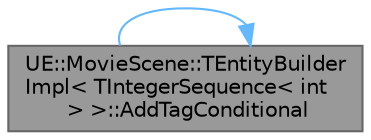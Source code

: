 digraph "UE::MovieScene::TEntityBuilderImpl&lt; TIntegerSequence&lt; int &gt; &gt;::AddTagConditional"
{
 // INTERACTIVE_SVG=YES
 // LATEX_PDF_SIZE
  bgcolor="transparent";
  edge [fontname=Helvetica,fontsize=10,labelfontname=Helvetica,labelfontsize=10];
  node [fontname=Helvetica,fontsize=10,shape=box,height=0.2,width=0.4];
  rankdir="LR";
  Node1 [id="Node000001",label="UE::MovieScene::TEntityBuilder\lImpl\< TIntegerSequence\< int\l \> \>::AddTagConditional",height=0.2,width=0.4,color="gray40", fillcolor="grey60", style="filled", fontcolor="black",tooltip="Add the specified tag to the entity if a condition is met."];
  Node1 -> Node1 [id="edge1_Node000001_Node000001",color="steelblue1",style="solid",tooltip=" "];
}
